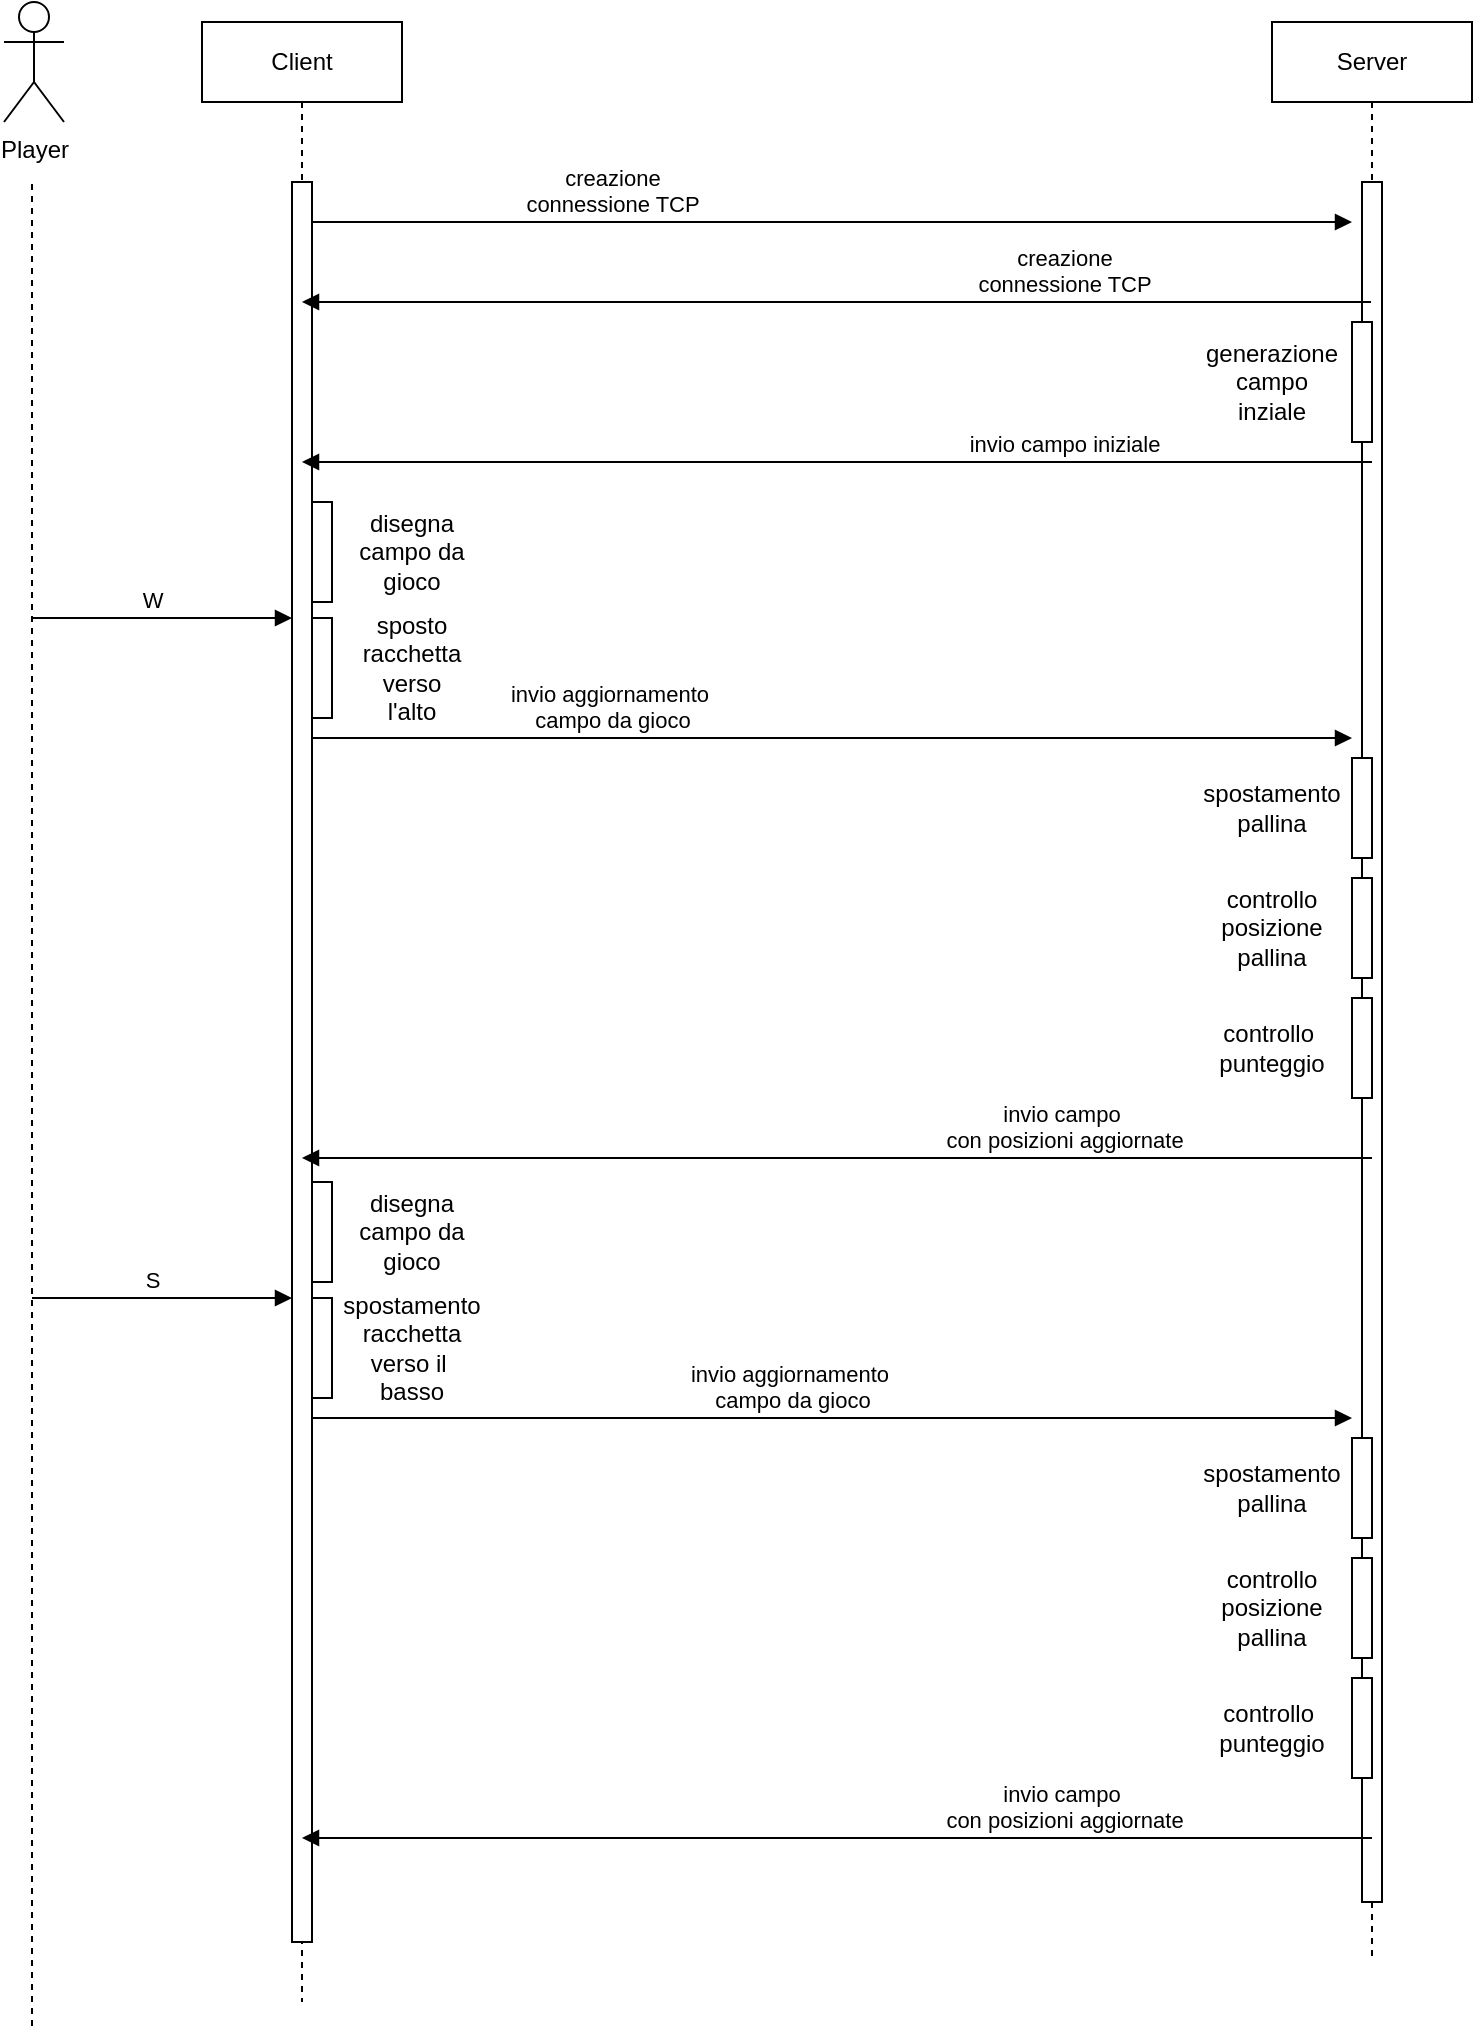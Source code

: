 <mxfile version="22.0.3" type="device">
  <diagram name="Page-1" id="2YBvvXClWsGukQMizWep">
    <mxGraphModel dx="1674" dy="836" grid="1" gridSize="10" guides="1" tooltips="1" connect="1" arrows="1" fold="1" page="1" pageScale="1" pageWidth="850" pageHeight="1100" math="0" shadow="0">
      <root>
        <mxCell id="0" />
        <mxCell id="1" parent="0" />
        <mxCell id="NT55yVRSM78fb_sL0LsC-57" value="Client" style="shape=umlLifeline;perimeter=lifelinePerimeter;whiteSpace=wrap;html=1;container=0;dropTarget=0;collapsible=0;recursiveResize=0;outlineConnect=0;portConstraint=eastwest;newEdgeStyle={&quot;edgeStyle&quot;:&quot;elbowEdgeStyle&quot;,&quot;elbow&quot;:&quot;vertical&quot;,&quot;curved&quot;:0,&quot;rounded&quot;:0};" vertex="1" parent="1">
          <mxGeometry x="157" y="60" width="100" height="990" as="geometry" />
        </mxCell>
        <mxCell id="NT55yVRSM78fb_sL0LsC-58" value="" style="html=1;points=[];perimeter=orthogonalPerimeter;outlineConnect=0;targetShapes=umlLifeline;portConstraint=eastwest;newEdgeStyle={&quot;edgeStyle&quot;:&quot;elbowEdgeStyle&quot;,&quot;elbow&quot;:&quot;vertical&quot;,&quot;curved&quot;:0,&quot;rounded&quot;:0};" vertex="1" parent="1">
          <mxGeometry x="202" y="140" width="10" height="880" as="geometry" />
        </mxCell>
        <mxCell id="NT55yVRSM78fb_sL0LsC-59" value="Player" style="shape=umlActor;verticalLabelPosition=bottom;verticalAlign=top;html=1;outlineConnect=0;" vertex="1" parent="1">
          <mxGeometry x="58" y="50" width="30" height="60" as="geometry" />
        </mxCell>
        <mxCell id="NT55yVRSM78fb_sL0LsC-60" value="" style="endArrow=none;dashed=1;html=1;rounded=0;" edge="1" parent="1">
          <mxGeometry width="50" height="50" relative="1" as="geometry">
            <mxPoint x="72" y="1062" as="sourcePoint" />
            <mxPoint x="72" y="140" as="targetPoint" />
          </mxGeometry>
        </mxCell>
        <mxCell id="NT55yVRSM78fb_sL0LsC-61" value="creazione&lt;br&gt;connessione TCP" style="html=1;verticalAlign=bottom;endArrow=block;edgeStyle=elbowEdgeStyle;elbow=vertical;curved=0;rounded=0;" edge="1" parent="1">
          <mxGeometry x="-0.423" relative="1" as="geometry">
            <mxPoint x="212" y="160" as="sourcePoint" />
            <Array as="points">
              <mxPoint x="407" y="160" />
              <mxPoint x="227" y="150" />
            </Array>
            <mxPoint as="offset" />
            <mxPoint x="732" y="160" as="targetPoint" />
          </mxGeometry>
        </mxCell>
        <mxCell id="NT55yVRSM78fb_sL0LsC-62" value="Server" style="shape=umlLifeline;perimeter=lifelinePerimeter;whiteSpace=wrap;html=1;container=0;dropTarget=0;collapsible=0;recursiveResize=0;outlineConnect=0;portConstraint=eastwest;newEdgeStyle={&quot;edgeStyle&quot;:&quot;elbowEdgeStyle&quot;,&quot;elbow&quot;:&quot;vertical&quot;,&quot;curved&quot;:0,&quot;rounded&quot;:0};" vertex="1" parent="1">
          <mxGeometry x="692" y="60" width="100" height="970" as="geometry" />
        </mxCell>
        <mxCell id="NT55yVRSM78fb_sL0LsC-63" value="" style="html=1;points=[];perimeter=orthogonalPerimeter;outlineConnect=0;targetShapes=umlLifeline;portConstraint=eastwest;newEdgeStyle={&quot;edgeStyle&quot;:&quot;elbowEdgeStyle&quot;,&quot;elbow&quot;:&quot;vertical&quot;,&quot;curved&quot;:0,&quot;rounded&quot;:0};" vertex="1" parent="NT55yVRSM78fb_sL0LsC-62">
          <mxGeometry x="45" y="80" width="10" height="860" as="geometry" />
        </mxCell>
        <mxCell id="NT55yVRSM78fb_sL0LsC-64" value="creazione&lt;br&gt;connessione TCP" style="html=1;verticalAlign=bottom;endArrow=block;edgeStyle=elbowEdgeStyle;elbow=vertical;curved=0;rounded=0;" edge="1" parent="1" source="NT55yVRSM78fb_sL0LsC-62" target="NT55yVRSM78fb_sL0LsC-57">
          <mxGeometry x="-0.423" relative="1" as="geometry">
            <mxPoint x="222" y="200" as="sourcePoint" />
            <Array as="points">
              <mxPoint x="417" y="200" />
              <mxPoint x="237" y="190" />
            </Array>
            <mxPoint as="offset" />
            <mxPoint x="342" y="310" as="targetPoint" />
          </mxGeometry>
        </mxCell>
        <mxCell id="NT55yVRSM78fb_sL0LsC-65" value="" style="rounded=0;whiteSpace=wrap;html=1;" vertex="1" parent="1">
          <mxGeometry x="732" y="210" width="10" height="60" as="geometry" />
        </mxCell>
        <mxCell id="NT55yVRSM78fb_sL0LsC-66" value="generazione campo inziale" style="text;html=1;strokeColor=none;fillColor=none;align=center;verticalAlign=middle;whiteSpace=wrap;rounded=0;" vertex="1" parent="1">
          <mxGeometry x="662" y="225" width="60" height="30" as="geometry" />
        </mxCell>
        <mxCell id="NT55yVRSM78fb_sL0LsC-67" value="invio campo iniziale" style="html=1;verticalAlign=bottom;endArrow=block;edgeStyle=elbowEdgeStyle;elbow=vertical;curved=0;rounded=0;" edge="1" parent="1">
          <mxGeometry x="-0.423" relative="1" as="geometry">
            <mxPoint x="742" y="280" as="sourcePoint" />
            <Array as="points">
              <mxPoint x="417" y="280" />
              <mxPoint x="237" y="270" />
            </Array>
            <mxPoint as="offset" />
            <mxPoint x="207" y="280" as="targetPoint" />
          </mxGeometry>
        </mxCell>
        <mxCell id="NT55yVRSM78fb_sL0LsC-68" value="W" style="html=1;verticalAlign=bottom;endArrow=block;edgeStyle=elbowEdgeStyle;elbow=vertical;curved=0;rounded=0;" edge="1" parent="1">
          <mxGeometry x="-0.077" relative="1" as="geometry">
            <mxPoint x="72" y="358" as="sourcePoint" />
            <Array as="points">
              <mxPoint x="152" y="358" />
              <mxPoint x="87" y="348" />
            </Array>
            <mxPoint as="offset" />
            <mxPoint x="202" y="358" as="targetPoint" />
          </mxGeometry>
        </mxCell>
        <mxCell id="NT55yVRSM78fb_sL0LsC-69" value="" style="rounded=0;whiteSpace=wrap;html=1;" vertex="1" parent="1">
          <mxGeometry x="212" y="358" width="10" height="50" as="geometry" />
        </mxCell>
        <mxCell id="NT55yVRSM78fb_sL0LsC-70" value="sposto racchetta verso &lt;br&gt;l&#39;alto" style="text;html=1;strokeColor=none;fillColor=none;align=center;verticalAlign=middle;whiteSpace=wrap;rounded=0;" vertex="1" parent="1">
          <mxGeometry x="232" y="368" width="60" height="30" as="geometry" />
        </mxCell>
        <mxCell id="NT55yVRSM78fb_sL0LsC-71" value="invio aggiornamento&amp;nbsp;&lt;br&gt;campo da gioco" style="html=1;verticalAlign=bottom;endArrow=block;edgeStyle=elbowEdgeStyle;elbow=vertical;curved=0;rounded=0;" edge="1" parent="1">
          <mxGeometry x="-0.423" relative="1" as="geometry">
            <mxPoint x="212" y="418" as="sourcePoint" />
            <Array as="points">
              <mxPoint x="407" y="418" />
              <mxPoint x="227" y="408" />
            </Array>
            <mxPoint as="offset" />
            <mxPoint x="732" y="418" as="targetPoint" />
          </mxGeometry>
        </mxCell>
        <mxCell id="NT55yVRSM78fb_sL0LsC-72" value="" style="rounded=0;whiteSpace=wrap;html=1;" vertex="1" parent="1">
          <mxGeometry x="732" y="428" width="10" height="50" as="geometry" />
        </mxCell>
        <mxCell id="NT55yVRSM78fb_sL0LsC-73" value="spostamento&lt;br&gt;pallina" style="text;html=1;strokeColor=none;fillColor=none;align=center;verticalAlign=middle;whiteSpace=wrap;rounded=0;" vertex="1" parent="1">
          <mxGeometry x="662" y="438" width="60" height="30" as="geometry" />
        </mxCell>
        <mxCell id="NT55yVRSM78fb_sL0LsC-74" value="controllo&lt;br&gt;posizione&lt;br&gt;pallina" style="text;html=1;strokeColor=none;fillColor=none;align=center;verticalAlign=middle;whiteSpace=wrap;rounded=0;" vertex="1" parent="1">
          <mxGeometry x="662" y="498" width="60" height="30" as="geometry" />
        </mxCell>
        <mxCell id="NT55yVRSM78fb_sL0LsC-75" value="" style="rounded=0;whiteSpace=wrap;html=1;" vertex="1" parent="1">
          <mxGeometry x="732" y="488" width="10" height="50" as="geometry" />
        </mxCell>
        <mxCell id="NT55yVRSM78fb_sL0LsC-76" value="" style="rounded=0;whiteSpace=wrap;html=1;" vertex="1" parent="1">
          <mxGeometry x="732" y="548" width="10" height="50" as="geometry" />
        </mxCell>
        <mxCell id="NT55yVRSM78fb_sL0LsC-77" value="controllo&amp;nbsp;&lt;br&gt;punteggio" style="text;html=1;strokeColor=none;fillColor=none;align=center;verticalAlign=middle;whiteSpace=wrap;rounded=0;" vertex="1" parent="1">
          <mxGeometry x="662" y="558" width="60" height="30" as="geometry" />
        </mxCell>
        <mxCell id="NT55yVRSM78fb_sL0LsC-78" value="invio campo&amp;nbsp;&lt;br&gt;con posizioni aggiornate" style="html=1;verticalAlign=bottom;endArrow=block;edgeStyle=elbowEdgeStyle;elbow=vertical;curved=0;rounded=0;" edge="1" parent="1">
          <mxGeometry x="-0.423" relative="1" as="geometry">
            <mxPoint x="742" y="628" as="sourcePoint" />
            <Array as="points">
              <mxPoint x="417" y="628" />
              <mxPoint x="237" y="618" />
            </Array>
            <mxPoint as="offset" />
            <mxPoint x="207" y="628" as="targetPoint" />
          </mxGeometry>
        </mxCell>
        <mxCell id="NT55yVRSM78fb_sL0LsC-79" value="" style="rounded=0;whiteSpace=wrap;html=1;" vertex="1" parent="1">
          <mxGeometry x="212" y="300" width="10" height="50" as="geometry" />
        </mxCell>
        <mxCell id="NT55yVRSM78fb_sL0LsC-80" value="disegna campo da gioco" style="text;html=1;strokeColor=none;fillColor=none;align=center;verticalAlign=middle;whiteSpace=wrap;rounded=0;" vertex="1" parent="1">
          <mxGeometry x="232" y="310" width="60" height="30" as="geometry" />
        </mxCell>
        <mxCell id="NT55yVRSM78fb_sL0LsC-81" value="S" style="html=1;verticalAlign=bottom;endArrow=block;edgeStyle=elbowEdgeStyle;elbow=vertical;curved=0;rounded=0;" edge="1" parent="1">
          <mxGeometry x="-0.077" relative="1" as="geometry">
            <mxPoint x="72" y="698" as="sourcePoint" />
            <Array as="points">
              <mxPoint x="152" y="698" />
              <mxPoint x="87" y="688" />
            </Array>
            <mxPoint as="offset" />
            <mxPoint x="202" y="698" as="targetPoint" />
          </mxGeometry>
        </mxCell>
        <mxCell id="NT55yVRSM78fb_sL0LsC-82" value="" style="rounded=0;whiteSpace=wrap;html=1;" vertex="1" parent="1">
          <mxGeometry x="212" y="698" width="10" height="50" as="geometry" />
        </mxCell>
        <mxCell id="NT55yVRSM78fb_sL0LsC-83" value="spostamento&lt;br&gt;racchetta verso il&amp;nbsp;&lt;br&gt;basso" style="text;html=1;strokeColor=none;fillColor=none;align=center;verticalAlign=middle;whiteSpace=wrap;rounded=0;" vertex="1" parent="1">
          <mxGeometry x="232" y="708" width="60" height="30" as="geometry" />
        </mxCell>
        <mxCell id="NT55yVRSM78fb_sL0LsC-84" value="invio aggiornamento&amp;nbsp;&lt;br&gt;campo da gioco" style="html=1;verticalAlign=bottom;endArrow=block;edgeStyle=elbowEdgeStyle;elbow=vertical;curved=0;rounded=0;" edge="1" parent="1">
          <mxGeometry x="-0.077" relative="1" as="geometry">
            <mxPoint x="212" y="758" as="sourcePoint" />
            <Array as="points">
              <mxPoint x="407" y="758" />
              <mxPoint x="227" y="748" />
            </Array>
            <mxPoint as="offset" />
            <mxPoint x="732" y="758" as="targetPoint" />
          </mxGeometry>
        </mxCell>
        <mxCell id="NT55yVRSM78fb_sL0LsC-85" value="" style="rounded=0;whiteSpace=wrap;html=1;" vertex="1" parent="1">
          <mxGeometry x="732" y="768" width="10" height="50" as="geometry" />
        </mxCell>
        <mxCell id="NT55yVRSM78fb_sL0LsC-86" value="spostamento&lt;br&gt;pallina" style="text;html=1;strokeColor=none;fillColor=none;align=center;verticalAlign=middle;whiteSpace=wrap;rounded=0;" vertex="1" parent="1">
          <mxGeometry x="662" y="778" width="60" height="30" as="geometry" />
        </mxCell>
        <mxCell id="NT55yVRSM78fb_sL0LsC-87" value="controllo&lt;br&gt;posizione&lt;br&gt;pallina" style="text;html=1;strokeColor=none;fillColor=none;align=center;verticalAlign=middle;whiteSpace=wrap;rounded=0;" vertex="1" parent="1">
          <mxGeometry x="662" y="838" width="60" height="30" as="geometry" />
        </mxCell>
        <mxCell id="NT55yVRSM78fb_sL0LsC-88" value="" style="rounded=0;whiteSpace=wrap;html=1;" vertex="1" parent="1">
          <mxGeometry x="732" y="828" width="10" height="50" as="geometry" />
        </mxCell>
        <mxCell id="NT55yVRSM78fb_sL0LsC-89" value="" style="rounded=0;whiteSpace=wrap;html=1;" vertex="1" parent="1">
          <mxGeometry x="732" y="888" width="10" height="50" as="geometry" />
        </mxCell>
        <mxCell id="NT55yVRSM78fb_sL0LsC-90" value="controllo&amp;nbsp;&lt;br&gt;punteggio" style="text;html=1;strokeColor=none;fillColor=none;align=center;verticalAlign=middle;whiteSpace=wrap;rounded=0;" vertex="1" parent="1">
          <mxGeometry x="662" y="898" width="60" height="30" as="geometry" />
        </mxCell>
        <mxCell id="NT55yVRSM78fb_sL0LsC-91" value="invio campo&amp;nbsp;&lt;br&gt;con posizioni aggiornate" style="html=1;verticalAlign=bottom;endArrow=block;edgeStyle=elbowEdgeStyle;elbow=vertical;curved=0;rounded=0;" edge="1" parent="1">
          <mxGeometry x="-0.423" relative="1" as="geometry">
            <mxPoint x="742" y="968" as="sourcePoint" />
            <Array as="points">
              <mxPoint x="417" y="968" />
              <mxPoint x="237" y="958" />
            </Array>
            <mxPoint as="offset" />
            <mxPoint x="207" y="968" as="targetPoint" />
          </mxGeometry>
        </mxCell>
        <mxCell id="NT55yVRSM78fb_sL0LsC-92" value="" style="rounded=0;whiteSpace=wrap;html=1;" vertex="1" parent="1">
          <mxGeometry x="212" y="640" width="10" height="50" as="geometry" />
        </mxCell>
        <mxCell id="NT55yVRSM78fb_sL0LsC-93" value="disegna campo da gioco" style="text;html=1;strokeColor=none;fillColor=none;align=center;verticalAlign=middle;whiteSpace=wrap;rounded=0;" vertex="1" parent="1">
          <mxGeometry x="232" y="650" width="60" height="30" as="geometry" />
        </mxCell>
      </root>
    </mxGraphModel>
  </diagram>
</mxfile>
